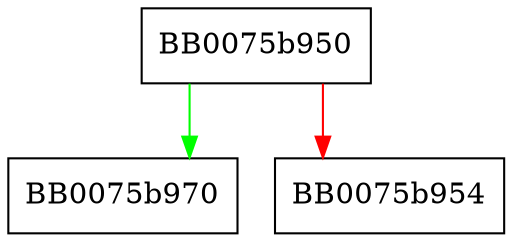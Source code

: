 digraph get_random_bytes {
  node [shape="box"];
  graph [splines=ortho];
  BB0075b950 -> BB0075b970 [color="green"];
  BB0075b950 -> BB0075b954 [color="red"];
}